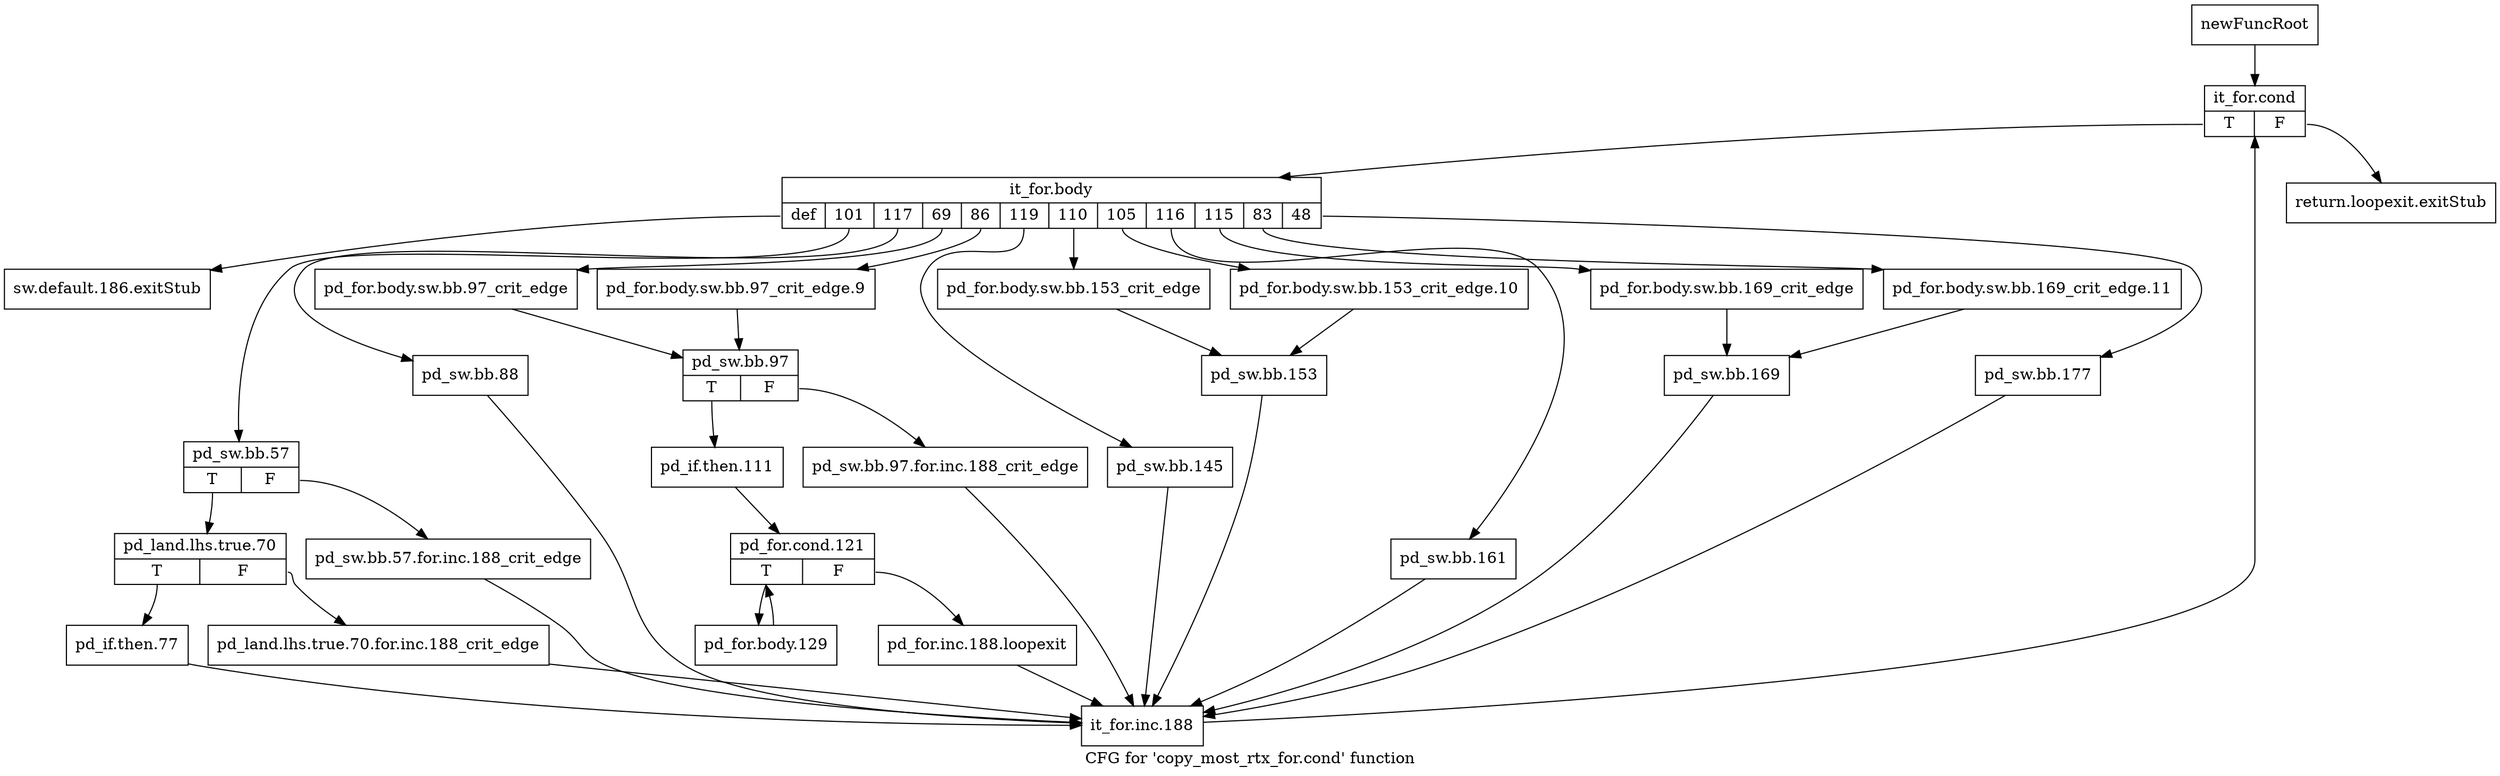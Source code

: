digraph "CFG for 'copy_most_rtx_for.cond' function" {
	label="CFG for 'copy_most_rtx_for.cond' function";

	Node0xac3aa50 [shape=record,label="{newFuncRoot}"];
	Node0xac3aa50 -> Node0xac3ab40;
	Node0xac3aaa0 [shape=record,label="{return.loopexit.exitStub}"];
	Node0xac3aaf0 [shape=record,label="{sw.default.186.exitStub}"];
	Node0xac3ab40 [shape=record,label="{it_for.cond|{<s0>T|<s1>F}}"];
	Node0xac3ab40:s0 -> Node0xac3ab90;
	Node0xac3ab40:s1 -> Node0xac3aaa0;
	Node0xac3ab90 [shape=record,label="{it_for.body|{<s0>def|<s1>101|<s2>117|<s3>69|<s4>86|<s5>119|<s6>110|<s7>105|<s8>116|<s9>115|<s10>83|<s11>48}}"];
	Node0xac3ab90:s0 -> Node0xac3aaf0;
	Node0xac3ab90:s1 -> Node0xac3b180;
	Node0xac3ab90:s2 -> Node0xac3b130;
	Node0xac3ab90:s3 -> Node0xac3af00;
	Node0xac3ab90:s4 -> Node0xac3aeb0;
	Node0xac3ab90:s5 -> Node0xac3ae60;
	Node0xac3ab90:s6 -> Node0xac3adc0;
	Node0xac3ab90:s7 -> Node0xac3ad70;
	Node0xac3ab90:s8 -> Node0xac3ad20;
	Node0xac3ab90:s9 -> Node0xac3ac80;
	Node0xac3ab90:s10 -> Node0xac3ac30;
	Node0xac3ab90:s11 -> Node0xac3abe0;
	Node0xac3abe0 [shape=record,label="{pd_sw.bb.177}"];
	Node0xac3abe0 -> Node0xac3b310;
	Node0xac3ac30 [shape=record,label="{pd_for.body.sw.bb.169_crit_edge.11}"];
	Node0xac3ac30 -> Node0xac3acd0;
	Node0xac3ac80 [shape=record,label="{pd_for.body.sw.bb.169_crit_edge}"];
	Node0xac3ac80 -> Node0xac3acd0;
	Node0xac3acd0 [shape=record,label="{pd_sw.bb.169}"];
	Node0xac3acd0 -> Node0xac3b310;
	Node0xac3ad20 [shape=record,label="{pd_sw.bb.161}"];
	Node0xac3ad20 -> Node0xac3b310;
	Node0xac3ad70 [shape=record,label="{pd_for.body.sw.bb.153_crit_edge.10}"];
	Node0xac3ad70 -> Node0xac3ae10;
	Node0xac3adc0 [shape=record,label="{pd_for.body.sw.bb.153_crit_edge}"];
	Node0xac3adc0 -> Node0xac3ae10;
	Node0xac3ae10 [shape=record,label="{pd_sw.bb.153}"];
	Node0xac3ae10 -> Node0xac3b310;
	Node0xac3ae60 [shape=record,label="{pd_sw.bb.145}"];
	Node0xac3ae60 -> Node0xac3b310;
	Node0xac3aeb0 [shape=record,label="{pd_for.body.sw.bb.97_crit_edge.9}"];
	Node0xac3aeb0 -> Node0xac3af50;
	Node0xac3af00 [shape=record,label="{pd_for.body.sw.bb.97_crit_edge}"];
	Node0xac3af00 -> Node0xac3af50;
	Node0xac3af50 [shape=record,label="{pd_sw.bb.97|{<s0>T|<s1>F}}"];
	Node0xac3af50:s0 -> Node0xac3aff0;
	Node0xac3af50:s1 -> Node0xac3afa0;
	Node0xac3afa0 [shape=record,label="{pd_sw.bb.97.for.inc.188_crit_edge}"];
	Node0xac3afa0 -> Node0xac3b310;
	Node0xac3aff0 [shape=record,label="{pd_if.then.111}"];
	Node0xac3aff0 -> Node0xac3b040;
	Node0xac3b040 [shape=record,label="{pd_for.cond.121|{<s0>T|<s1>F}}"];
	Node0xac3b040:s0 -> Node0xac3b0e0;
	Node0xac3b040:s1 -> Node0xac3b090;
	Node0xac3b090 [shape=record,label="{pd_for.inc.188.loopexit}"];
	Node0xac3b090 -> Node0xac3b310;
	Node0xac3b0e0 [shape=record,label="{pd_for.body.129}"];
	Node0xac3b0e0 -> Node0xac3b040;
	Node0xac3b130 [shape=record,label="{pd_sw.bb.88}"];
	Node0xac3b130 -> Node0xac3b310;
	Node0xac3b180 [shape=record,label="{pd_sw.bb.57|{<s0>T|<s1>F}}"];
	Node0xac3b180:s0 -> Node0xac3b220;
	Node0xac3b180:s1 -> Node0xac3b1d0;
	Node0xac3b1d0 [shape=record,label="{pd_sw.bb.57.for.inc.188_crit_edge}"];
	Node0xac3b1d0 -> Node0xac3b310;
	Node0xac3b220 [shape=record,label="{pd_land.lhs.true.70|{<s0>T|<s1>F}}"];
	Node0xac3b220:s0 -> Node0xac3b2c0;
	Node0xac3b220:s1 -> Node0xac3b270;
	Node0xac3b270 [shape=record,label="{pd_land.lhs.true.70.for.inc.188_crit_edge}"];
	Node0xac3b270 -> Node0xac3b310;
	Node0xac3b2c0 [shape=record,label="{pd_if.then.77}"];
	Node0xac3b2c0 -> Node0xac3b310;
	Node0xac3b310 [shape=record,label="{it_for.inc.188}"];
	Node0xac3b310 -> Node0xac3ab40;
}
